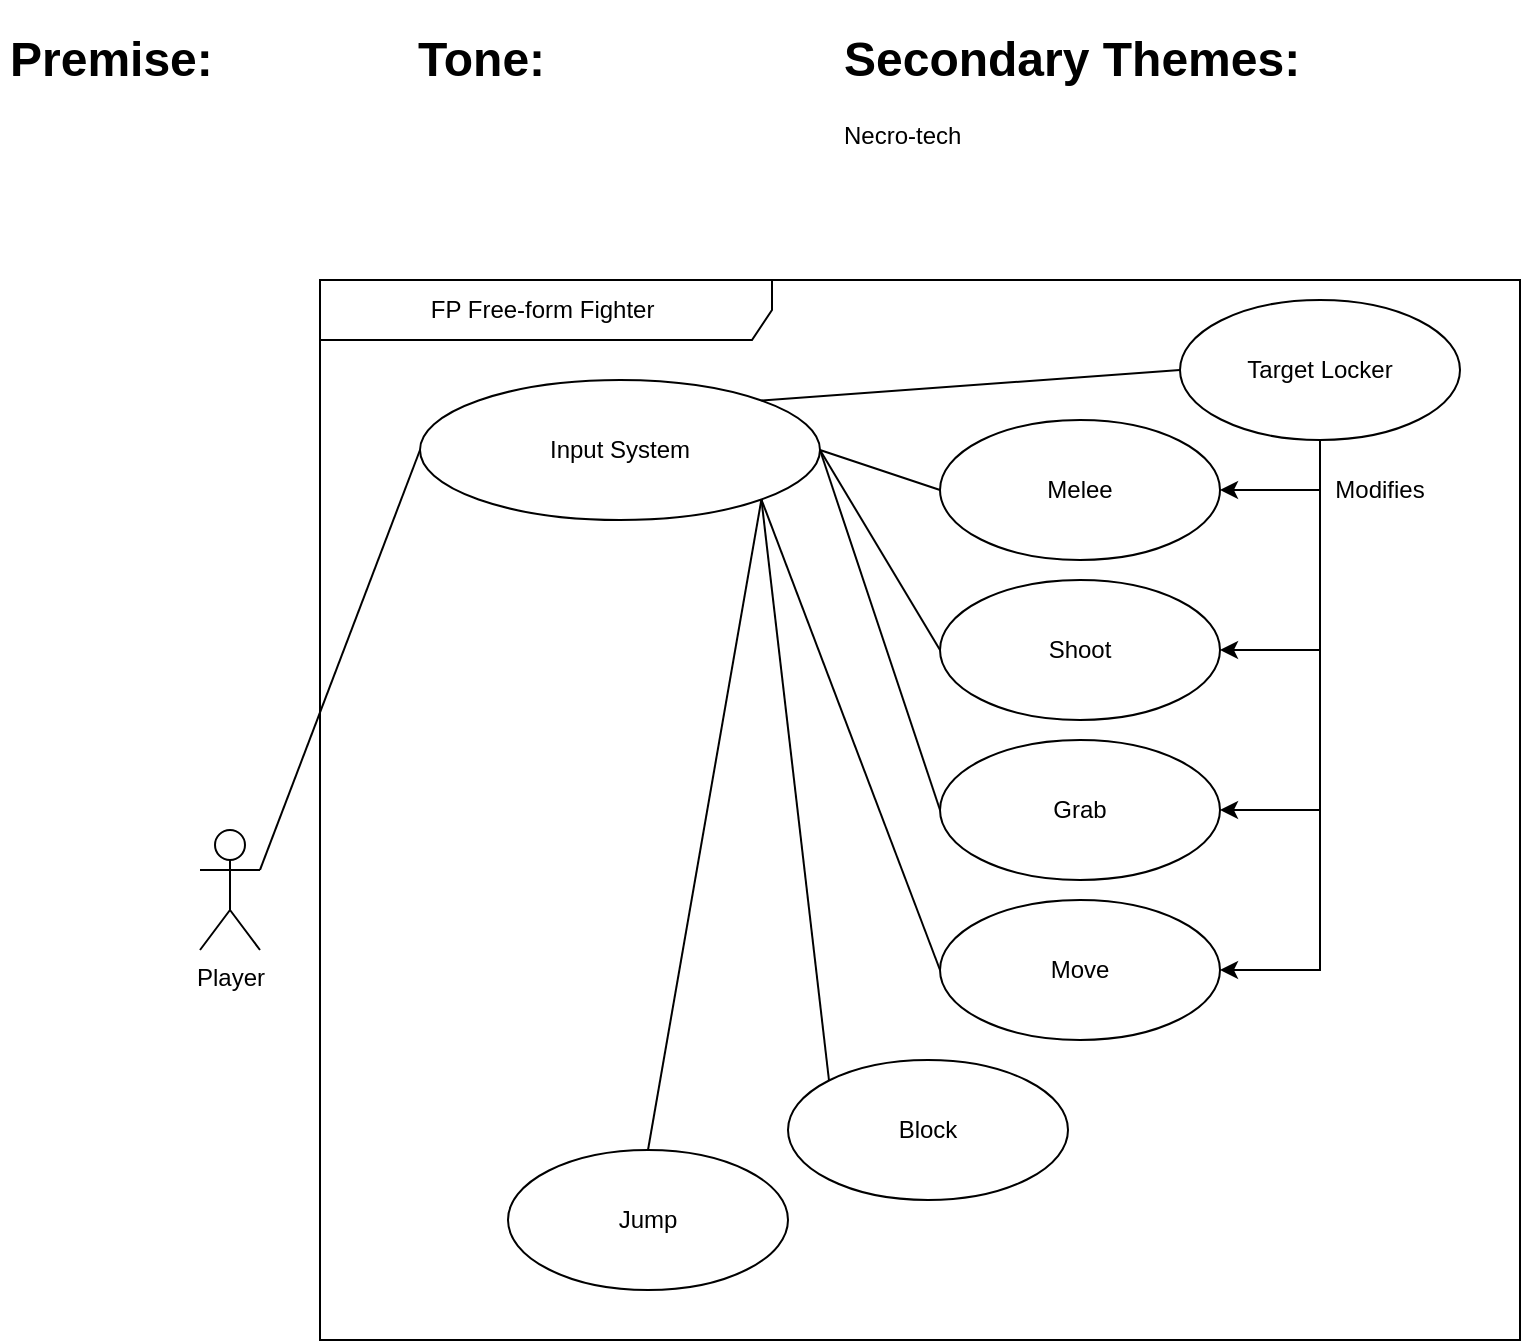<mxfile version="21.3.7" type="device" pages="9">
  <diagram id="C5RBs43oDa-KdzZeNtuy" name="High-Level">
    <mxGraphModel dx="1402" dy="844" grid="1" gridSize="10" guides="1" tooltips="1" connect="1" arrows="1" fold="1" page="1" pageScale="1" pageWidth="827" pageHeight="1169" math="0" shadow="0">
      <root>
        <mxCell id="WIyWlLk6GJQsqaUBKTNV-0" />
        <mxCell id="WIyWlLk6GJQsqaUBKTNV-1" parent="WIyWlLk6GJQsqaUBKTNV-0" />
        <mxCell id="rpnItabQTlVY_z70fAeC-1" style="rounded=0;orthogonalLoop=1;jettySize=auto;html=1;exitX=1;exitY=0.333;exitDx=0;exitDy=0;exitPerimeter=0;entryX=0;entryY=0.5;entryDx=0;entryDy=0;endArrow=none;endFill=0;" edge="1" parent="WIyWlLk6GJQsqaUBKTNV-1" source="IX3f4DRf88G8L1G4UwFi-0" target="rpnItabQTlVY_z70fAeC-0">
          <mxGeometry relative="1" as="geometry" />
        </mxCell>
        <mxCell id="IX3f4DRf88G8L1G4UwFi-0" value="Player" style="shape=umlActor;verticalLabelPosition=bottom;verticalAlign=top;html=1;" vertex="1" parent="WIyWlLk6GJQsqaUBKTNV-1">
          <mxGeometry x="120" y="425" width="30" height="60" as="geometry" />
        </mxCell>
        <mxCell id="IX3f4DRf88G8L1G4UwFi-1" value="Melee" style="ellipse;whiteSpace=wrap;html=1;" vertex="1" parent="WIyWlLk6GJQsqaUBKTNV-1">
          <mxGeometry x="490" y="220" width="140" height="70" as="geometry" />
        </mxCell>
        <mxCell id="IX3f4DRf88G8L1G4UwFi-2" value="Shoot" style="ellipse;whiteSpace=wrap;html=1;" vertex="1" parent="WIyWlLk6GJQsqaUBKTNV-1">
          <mxGeometry x="490" y="300" width="140" height="70" as="geometry" />
        </mxCell>
        <mxCell id="IX3f4DRf88G8L1G4UwFi-3" value="Grab" style="ellipse;whiteSpace=wrap;html=1;" vertex="1" parent="WIyWlLk6GJQsqaUBKTNV-1">
          <mxGeometry x="490" y="380" width="140" height="70" as="geometry" />
        </mxCell>
        <mxCell id="IX3f4DRf88G8L1G4UwFi-4" value="Block" style="ellipse;whiteSpace=wrap;html=1;" vertex="1" parent="WIyWlLk6GJQsqaUBKTNV-1">
          <mxGeometry x="414" y="540" width="140" height="70" as="geometry" />
        </mxCell>
        <mxCell id="IX3f4DRf88G8L1G4UwFi-5" value="Move" style="ellipse;whiteSpace=wrap;html=1;" vertex="1" parent="WIyWlLk6GJQsqaUBKTNV-1">
          <mxGeometry x="490" y="460" width="140" height="70" as="geometry" />
        </mxCell>
        <mxCell id="hDs8wehGNOHXCG7UrAyd-0" value="FP Free-form Fighter&amp;nbsp;" style="shape=umlFrame;whiteSpace=wrap;html=1;pointerEvents=0;width=226;height=30;" vertex="1" parent="WIyWlLk6GJQsqaUBKTNV-1">
          <mxGeometry x="180" y="150" width="600" height="530" as="geometry" />
        </mxCell>
        <mxCell id="dg_oJP-w-HCh0W3eousA-0" value="Jump" style="ellipse;whiteSpace=wrap;html=1;" vertex="1" parent="WIyWlLk6GJQsqaUBKTNV-1">
          <mxGeometry x="274" y="585" width="140" height="70" as="geometry" />
        </mxCell>
        <mxCell id="6rZDAkFXvizS4AKSMHf0-2" style="rounded=0;orthogonalLoop=1;jettySize=auto;html=1;entryX=1;entryY=1;entryDx=0;entryDy=0;endArrow=none;endFill=0;exitX=0.5;exitY=0;exitDx=0;exitDy=0;" edge="1" parent="WIyWlLk6GJQsqaUBKTNV-1" source="dg_oJP-w-HCh0W3eousA-0" target="rpnItabQTlVY_z70fAeC-0">
          <mxGeometry relative="1" as="geometry">
            <mxPoint x="170" y="470" as="sourcePoint" />
            <mxPoint x="550" y="310" as="targetPoint" />
          </mxGeometry>
        </mxCell>
        <mxCell id="6rZDAkFXvizS4AKSMHf0-3" style="rounded=0;orthogonalLoop=1;jettySize=auto;html=1;entryX=1;entryY=1;entryDx=0;entryDy=0;endArrow=none;endFill=0;exitX=0;exitY=0.5;exitDx=0;exitDy=0;" edge="1" parent="WIyWlLk6GJQsqaUBKTNV-1" source="IX3f4DRf88G8L1G4UwFi-5" target="rpnItabQTlVY_z70fAeC-0">
          <mxGeometry relative="1" as="geometry">
            <mxPoint x="484" y="542" as="sourcePoint" />
            <mxPoint x="550" y="310" as="targetPoint" />
          </mxGeometry>
        </mxCell>
        <mxCell id="6rZDAkFXvizS4AKSMHf0-7" style="rounded=0;orthogonalLoop=1;jettySize=auto;html=1;entryX=1;entryY=0.5;entryDx=0;entryDy=0;endArrow=none;endFill=0;exitX=0;exitY=0.5;exitDx=0;exitDy=0;" edge="1" parent="WIyWlLk6GJQsqaUBKTNV-1" source="IX3f4DRf88G8L1G4UwFi-1" target="rpnItabQTlVY_z70fAeC-0">
          <mxGeometry relative="1" as="geometry">
            <mxPoint x="510" y="252.5" as="sourcePoint" />
            <mxPoint x="550" y="310" as="targetPoint" />
          </mxGeometry>
        </mxCell>
        <mxCell id="6rZDAkFXvizS4AKSMHf0-8" style="rounded=0;orthogonalLoop=1;jettySize=auto;html=1;endArrow=none;endFill=0;exitX=0;exitY=0.5;exitDx=0;exitDy=0;entryX=1;entryY=0.5;entryDx=0;entryDy=0;" edge="1" parent="WIyWlLk6GJQsqaUBKTNV-1" source="IX3f4DRf88G8L1G4UwFi-2" target="rpnItabQTlVY_z70fAeC-0">
          <mxGeometry relative="1" as="geometry">
            <mxPoint x="510" y="300" as="sourcePoint" />
            <mxPoint x="590" y="360" as="targetPoint" />
          </mxGeometry>
        </mxCell>
        <mxCell id="6rZDAkFXvizS4AKSMHf0-9" style="rounded=0;orthogonalLoop=1;jettySize=auto;html=1;entryX=1;entryY=0.5;entryDx=0;entryDy=0;endArrow=none;endFill=0;exitX=0;exitY=0.5;exitDx=0;exitDy=0;" edge="1" parent="WIyWlLk6GJQsqaUBKTNV-1" source="IX3f4DRf88G8L1G4UwFi-3" target="rpnItabQTlVY_z70fAeC-0">
          <mxGeometry relative="1" as="geometry">
            <mxPoint x="500" y="360" as="sourcePoint" />
            <mxPoint x="550" y="310" as="targetPoint" />
          </mxGeometry>
        </mxCell>
        <mxCell id="6rZDAkFXvizS4AKSMHf0-11" style="rounded=0;orthogonalLoop=1;jettySize=auto;html=1;entryX=1;entryY=1;entryDx=0;entryDy=0;endArrow=none;endFill=0;exitX=0;exitY=0;exitDx=0;exitDy=0;" edge="1" parent="WIyWlLk6GJQsqaUBKTNV-1" source="IX3f4DRf88G8L1G4UwFi-4" target="rpnItabQTlVY_z70fAeC-0">
          <mxGeometry relative="1" as="geometry">
            <mxPoint x="520" y="440" as="sourcePoint" />
            <mxPoint x="550" y="310" as="targetPoint" />
          </mxGeometry>
        </mxCell>
        <mxCell id="rpnItabQTlVY_z70fAeC-0" value="Input System" style="ellipse;whiteSpace=wrap;html=1;" vertex="1" parent="WIyWlLk6GJQsqaUBKTNV-1">
          <mxGeometry x="230" y="200" width="200" height="70" as="geometry" />
        </mxCell>
        <mxCell id="RL5wOw1UebfIKSMWA4EX-21" style="edgeStyle=orthogonalEdgeStyle;rounded=0;orthogonalLoop=1;jettySize=auto;html=1;exitX=0.5;exitY=1;exitDx=0;exitDy=0;entryX=1;entryY=0.5;entryDx=0;entryDy=0;elbow=vertical;" edge="1" parent="WIyWlLk6GJQsqaUBKTNV-1" source="rpnItabQTlVY_z70fAeC-2" target="IX3f4DRf88G8L1G4UwFi-1">
          <mxGeometry relative="1" as="geometry" />
        </mxCell>
        <mxCell id="rpnItabQTlVY_z70fAeC-2" value="Target Locker" style="ellipse;whiteSpace=wrap;html=1;" vertex="1" parent="WIyWlLk6GJQsqaUBKTNV-1">
          <mxGeometry x="610" y="160" width="140" height="70" as="geometry" />
        </mxCell>
        <mxCell id="RL5wOw1UebfIKSMWA4EX-18" style="rounded=0;orthogonalLoop=1;jettySize=auto;html=1;entryX=0;entryY=0.5;entryDx=0;entryDy=0;endArrow=none;endFill=0;exitX=1;exitY=0;exitDx=0;exitDy=0;" edge="1" parent="WIyWlLk6GJQsqaUBKTNV-1" source="rpnItabQTlVY_z70fAeC-0" target="rpnItabQTlVY_z70fAeC-2">
          <mxGeometry relative="1" as="geometry">
            <mxPoint x="890" y="100" as="sourcePoint" />
            <mxPoint x="410" y="400" as="targetPoint" />
          </mxGeometry>
        </mxCell>
        <mxCell id="RL5wOw1UebfIKSMWA4EX-22" style="edgeStyle=orthogonalEdgeStyle;rounded=0;orthogonalLoop=1;jettySize=auto;html=1;exitX=0.5;exitY=1;exitDx=0;exitDy=0;entryX=1;entryY=0.5;entryDx=0;entryDy=0;elbow=vertical;" edge="1" parent="WIyWlLk6GJQsqaUBKTNV-1" source="rpnItabQTlVY_z70fAeC-2" target="IX3f4DRf88G8L1G4UwFi-2">
          <mxGeometry relative="1" as="geometry">
            <mxPoint x="950" y="230" as="sourcePoint" />
            <mxPoint x="640" y="265" as="targetPoint" />
          </mxGeometry>
        </mxCell>
        <mxCell id="RL5wOw1UebfIKSMWA4EX-23" style="edgeStyle=orthogonalEdgeStyle;rounded=0;orthogonalLoop=1;jettySize=auto;html=1;exitX=0.5;exitY=1;exitDx=0;exitDy=0;entryX=1;entryY=0.5;entryDx=0;entryDy=0;elbow=vertical;" edge="1" parent="WIyWlLk6GJQsqaUBKTNV-1" source="rpnItabQTlVY_z70fAeC-2" target="IX3f4DRf88G8L1G4UwFi-3">
          <mxGeometry relative="1" as="geometry">
            <mxPoint x="960" y="240" as="sourcePoint" />
            <mxPoint x="650" y="275" as="targetPoint" />
          </mxGeometry>
        </mxCell>
        <mxCell id="RL5wOw1UebfIKSMWA4EX-24" style="edgeStyle=orthogonalEdgeStyle;rounded=0;orthogonalLoop=1;jettySize=auto;html=1;exitX=0.5;exitY=1;exitDx=0;exitDy=0;entryX=1;entryY=0.5;entryDx=0;entryDy=0;elbow=vertical;" edge="1" parent="WIyWlLk6GJQsqaUBKTNV-1" source="rpnItabQTlVY_z70fAeC-2" target="IX3f4DRf88G8L1G4UwFi-5">
          <mxGeometry relative="1" as="geometry">
            <mxPoint x="970" y="250" as="sourcePoint" />
            <mxPoint x="660" y="285" as="targetPoint" />
          </mxGeometry>
        </mxCell>
        <mxCell id="RL5wOw1UebfIKSMWA4EX-25" value="Modifies" style="text;html=1;strokeColor=none;fillColor=none;align=center;verticalAlign=middle;whiteSpace=wrap;rounded=0;" vertex="1" parent="WIyWlLk6GJQsqaUBKTNV-1">
          <mxGeometry x="680" y="240" width="60" height="30" as="geometry" />
        </mxCell>
        <mxCell id="5AXXc0eknUTFpyGmdkh1-1" value="&lt;h1&gt;Premise:&lt;/h1&gt;&lt;p&gt;&lt;br&gt;&lt;/p&gt;" style="text;html=1;strokeColor=none;fillColor=none;spacing=5;spacingTop=-20;whiteSpace=wrap;overflow=hidden;rounded=0;" vertex="1" parent="WIyWlLk6GJQsqaUBKTNV-1">
          <mxGeometry x="20" y="20" width="190" height="120" as="geometry" />
        </mxCell>
        <mxCell id="5AXXc0eknUTFpyGmdkh1-2" value="&lt;h1&gt;Tone:&lt;/h1&gt;&lt;p&gt;&lt;br&gt;&lt;/p&gt;" style="text;html=1;strokeColor=none;fillColor=none;spacing=5;spacingTop=-20;whiteSpace=wrap;overflow=hidden;rounded=0;" vertex="1" parent="WIyWlLk6GJQsqaUBKTNV-1">
          <mxGeometry x="224" y="20" width="190" height="120" as="geometry" />
        </mxCell>
        <mxCell id="5AXXc0eknUTFpyGmdkh1-3" value="&lt;h1&gt;Secondary Themes:&lt;/h1&gt;&lt;p&gt;Necro-tech&lt;/p&gt;" style="text;html=1;strokeColor=none;fillColor=none;spacing=5;spacingTop=-20;whiteSpace=wrap;overflow=hidden;rounded=0;" vertex="1" parent="WIyWlLk6GJQsqaUBKTNV-1">
          <mxGeometry x="437" y="20" width="246" height="120" as="geometry" />
        </mxCell>
      </root>
    </mxGraphModel>
  </diagram>
  <diagram id="l2VU3VgrWBx8SQiZk_4w" name="Melee">
    <mxGraphModel dx="1402" dy="844" grid="1" gridSize="10" guides="1" tooltips="1" connect="1" arrows="1" fold="1" page="1" pageScale="1" pageWidth="850" pageHeight="1100" math="0" shadow="0">
      <root>
        <mxCell id="0" />
        <mxCell id="1" parent="0" />
        <mxCell id="Jf2jwfFHurTTIkJ0rN-w-1" value="Melee System" style="ellipse;whiteSpace=wrap;html=1;" vertex="1" parent="1">
          <mxGeometry x="298" y="390" width="255" height="70" as="geometry" />
        </mxCell>
      </root>
    </mxGraphModel>
  </diagram>
  <diagram id="nBcteRkV5aBzn8nG3qrY" name="Shoot">
    <mxGraphModel dx="1402" dy="844" grid="1" gridSize="10" guides="1" tooltips="1" connect="1" arrows="1" fold="1" page="1" pageScale="1" pageWidth="850" pageHeight="1100" math="0" shadow="0">
      <root>
        <mxCell id="0" />
        <mxCell id="1" parent="0" />
        <mxCell id="uNocxC7chGYsRhZoeeji-1" value="Shoot System" style="ellipse;whiteSpace=wrap;html=1;" vertex="1" parent="1">
          <mxGeometry x="298" y="390" width="255" height="70" as="geometry" />
        </mxCell>
      </root>
    </mxGraphModel>
  </diagram>
  <diagram id="hIGDdn4aoKnNiW50fcTE" name="Block">
    <mxGraphModel dx="1402" dy="844" grid="1" gridSize="10" guides="1" tooltips="1" connect="1" arrows="1" fold="1" page="1" pageScale="1" pageWidth="850" pageHeight="1100" math="0" shadow="0">
      <root>
        <mxCell id="0" />
        <mxCell id="1" parent="0" />
        <mxCell id="l7wKa1PPJ6Zza58xNeTr-1" value="Block System" style="ellipse;whiteSpace=wrap;html=1;" vertex="1" parent="1">
          <mxGeometry x="298" y="430" width="255" height="70" as="geometry" />
        </mxCell>
      </root>
    </mxGraphModel>
  </diagram>
  <diagram id="yFwN5zs5nCY1UBVishqe" name="Move">
    <mxGraphModel dx="1402" dy="844" grid="1" gridSize="10" guides="1" tooltips="1" connect="1" arrows="1" fold="1" page="1" pageScale="1" pageWidth="850" pageHeight="1100" math="0" shadow="0">
      <root>
        <mxCell id="0" />
        <mxCell id="1" parent="0" />
        <mxCell id="Gr1wQxf8qvmbmCCyabIR-1" value="Move System" style="ellipse;whiteSpace=wrap;html=1;" vertex="1" parent="1">
          <mxGeometry x="298" y="440" width="255" height="70" as="geometry" />
        </mxCell>
      </root>
    </mxGraphModel>
  </diagram>
  <diagram id="IEBTZ7dTOaXCTG3PZfsI" name="Grab">
    <mxGraphModel dx="1402" dy="844" grid="1" gridSize="10" guides="1" tooltips="1" connect="1" arrows="1" fold="1" page="1" pageScale="1" pageWidth="850" pageHeight="1100" math="0" shadow="0">
      <root>
        <mxCell id="0" />
        <mxCell id="1" parent="0" />
        <mxCell id="Q7VK1kOXFGnRu_4mar7l-1" value="Grab System" style="ellipse;whiteSpace=wrap;html=1;" vertex="1" parent="1">
          <mxGeometry x="298" y="440" width="255" height="70" as="geometry" />
        </mxCell>
      </root>
    </mxGraphModel>
  </diagram>
  <diagram id="X2fsbJJ-kdSsY2FvonMd" name="Jump">
    <mxGraphModel dx="1402" dy="844" grid="1" gridSize="10" guides="1" tooltips="1" connect="1" arrows="1" fold="1" page="1" pageScale="1" pageWidth="850" pageHeight="1100" math="0" shadow="0">
      <root>
        <mxCell id="0" />
        <mxCell id="1" parent="0" />
        <mxCell id="_8aDVWLOHvB2nLo-rSqP-1" value="Jump System" style="ellipse;whiteSpace=wrap;html=1;" vertex="1" parent="1">
          <mxGeometry x="298" y="420" width="255" height="70" as="geometry" />
        </mxCell>
      </root>
    </mxGraphModel>
  </diagram>
  <diagram id="qTAqHBkXO9cD-tyVBXle" name="Target Locker">
    <mxGraphModel dx="1402" dy="844" grid="1" gridSize="10" guides="1" tooltips="1" connect="1" arrows="1" fold="1" page="1" pageScale="1" pageWidth="850" pageHeight="1100" math="0" shadow="0">
      <root>
        <mxCell id="0" />
        <mxCell id="1" parent="0" />
        <mxCell id="kKeuHIkVD6iyCX2zLCvf-1" value="Target Locker" style="ellipse;whiteSpace=wrap;html=1;" vertex="1" parent="1">
          <mxGeometry x="298" y="420" width="255" height="70" as="geometry" />
        </mxCell>
      </root>
    </mxGraphModel>
  </diagram>
  <diagram id="RlG5LuLr0H4yi9hm5_zB" name="Component Diagram">
    <mxGraphModel dx="2003" dy="1206" grid="1" gridSize="10" guides="1" tooltips="1" connect="1" arrows="1" fold="1" page="1" pageScale="1" pageWidth="850" pageHeight="1100" math="0" shadow="0">
      <root>
        <mxCell id="0" />
        <mxCell id="1" parent="0" />
        <mxCell id="MS1QTZCXjLs_AjFwBkb5-1" value="«User-Defined»&lt;br&gt;&lt;b&gt;Plane Locker&lt;/b&gt;" style="html=1;dropTarget=0;whiteSpace=wrap;" vertex="1" parent="1">
          <mxGeometry x="320" y="520" width="180" height="90" as="geometry" />
        </mxCell>
        <mxCell id="MS1QTZCXjLs_AjFwBkb5-2" value="" style="shape=module;jettyWidth=8;jettyHeight=4;" vertex="1" parent="MS1QTZCXjLs_AjFwBkb5-1">
          <mxGeometry x="1" width="20" height="20" relative="1" as="geometry">
            <mxPoint x="-27" y="7" as="offset" />
          </mxGeometry>
        </mxCell>
        <mxCell id="MS1QTZCXjLs_AjFwBkb5-3" value="«Unity»&lt;br&gt;&lt;b&gt;Input System&lt;/b&gt;" style="html=1;dropTarget=0;whiteSpace=wrap;" vertex="1" parent="1">
          <mxGeometry x="50" y="390" width="180" height="90" as="geometry" />
        </mxCell>
        <mxCell id="MS1QTZCXjLs_AjFwBkb5-4" value="" style="shape=module;jettyWidth=8;jettyHeight=4;" vertex="1" parent="MS1QTZCXjLs_AjFwBkb5-3">
          <mxGeometry x="1" width="20" height="20" relative="1" as="geometry">
            <mxPoint x="-27" y="7" as="offset" />
          </mxGeometry>
        </mxCell>
        <mxCell id="MS1QTZCXjLs_AjFwBkb5-5" style="rounded=0;orthogonalLoop=1;jettySize=auto;html=1;entryX=0;entryY=0.5;entryDx=0;entryDy=0;endArrow=none;endFill=0;exitX=1;exitY=0.75;exitDx=0;exitDy=0;" edge="1" parent="1" source="MS1QTZCXjLs_AjFwBkb5-9" target="MS1QTZCXjLs_AjFwBkb5-1">
          <mxGeometry relative="1" as="geometry">
            <mxPoint x="-270" y="700" as="sourcePoint" />
            <mxPoint x="-76" y="785" as="targetPoint" />
          </mxGeometry>
        </mxCell>
        <mxCell id="MS1QTZCXjLs_AjFwBkb5-6" value="«Unity &amp;amp; Assets»&lt;br&gt;&lt;b&gt;Animation Player&lt;/b&gt;" style="html=1;dropTarget=0;whiteSpace=wrap;" vertex="1" parent="1">
          <mxGeometry x="320" y="410" width="180" height="90" as="geometry" />
        </mxCell>
        <mxCell id="MS1QTZCXjLs_AjFwBkb5-7" value="" style="shape=module;jettyWidth=8;jettyHeight=4;" vertex="1" parent="MS1QTZCXjLs_AjFwBkb5-6">
          <mxGeometry x="1" width="20" height="20" relative="1" as="geometry">
            <mxPoint x="-27" y="7" as="offset" />
          </mxGeometry>
        </mxCell>
        <mxCell id="MS1QTZCXjLs_AjFwBkb5-8" style="rounded=0;orthogonalLoop=1;jettySize=auto;html=1;entryX=0;entryY=0.5;entryDx=0;entryDy=0;endArrow=none;endFill=0;exitX=1;exitY=0.25;exitDx=0;exitDy=0;" edge="1" parent="1" source="MS1QTZCXjLs_AjFwBkb5-9" target="MS1QTZCXjLs_AjFwBkb5-6">
          <mxGeometry relative="1" as="geometry">
            <mxPoint x="-260" y="710" as="sourcePoint" />
            <mxPoint x="-66" y="795" as="targetPoint" />
          </mxGeometry>
        </mxCell>
        <mxCell id="MS1QTZCXjLs_AjFwBkb5-9" value="«User-defined»&lt;br&gt;&lt;b&gt;Game Logic&lt;/b&gt;" style="html=1;dropTarget=0;whiteSpace=wrap;" vertex="1" parent="1">
          <mxGeometry x="50" y="620" width="180" height="90" as="geometry" />
        </mxCell>
        <mxCell id="MS1QTZCXjLs_AjFwBkb5-10" value="" style="shape=module;jettyWidth=8;jettyHeight=4;" vertex="1" parent="MS1QTZCXjLs_AjFwBkb5-9">
          <mxGeometry x="1" width="20" height="20" relative="1" as="geometry">
            <mxPoint x="-27" y="7" as="offset" />
          </mxGeometry>
        </mxCell>
        <mxCell id="MS1QTZCXjLs_AjFwBkb5-11" style="rounded=0;orthogonalLoop=1;jettySize=auto;html=1;entryX=0.5;entryY=0;entryDx=0;entryDy=0;endArrow=none;endFill=0;exitX=0.5;exitY=1;exitDx=0;exitDy=0;" edge="1" parent="1" source="MS1QTZCXjLs_AjFwBkb5-3" target="MS1QTZCXjLs_AjFwBkb5-9">
          <mxGeometry relative="1" as="geometry">
            <mxPoint x="-250" y="720" as="sourcePoint" />
            <mxPoint x="-56" y="805" as="targetPoint" />
          </mxGeometry>
        </mxCell>
        <mxCell id="MS1QTZCXjLs_AjFwBkb5-12" value="«Asset»&lt;br&gt;&lt;b&gt;Player Character&lt;/b&gt;" style="html=1;dropTarget=0;whiteSpace=wrap;" vertex="1" parent="1">
          <mxGeometry x="600" y="550" width="180" height="90" as="geometry" />
        </mxCell>
        <mxCell id="MS1QTZCXjLs_AjFwBkb5-13" value="" style="shape=module;jettyWidth=8;jettyHeight=4;" vertex="1" parent="MS1QTZCXjLs_AjFwBkb5-12">
          <mxGeometry x="1" width="20" height="20" relative="1" as="geometry">
            <mxPoint x="-27" y="7" as="offset" />
          </mxGeometry>
        </mxCell>
        <mxCell id="MS1QTZCXjLs_AjFwBkb5-14" style="rounded=0;orthogonalLoop=1;jettySize=auto;html=1;entryX=0;entryY=0.25;entryDx=0;entryDy=0;endArrow=none;endFill=0;exitX=1;exitY=0.5;exitDx=0;exitDy=0;" edge="1" parent="1" source="MS1QTZCXjLs_AjFwBkb5-6" target="MS1QTZCXjLs_AjFwBkb5-12">
          <mxGeometry relative="1" as="geometry">
            <mxPoint x="-240" y="730" as="sourcePoint" />
            <mxPoint x="-46" y="815" as="targetPoint" />
          </mxGeometry>
        </mxCell>
        <mxCell id="MS1QTZCXjLs_AjFwBkb5-15" style="rounded=0;orthogonalLoop=1;jettySize=auto;html=1;entryX=0;entryY=0.75;entryDx=0;entryDy=0;endArrow=none;endFill=0;exitX=1;exitY=0.5;exitDx=0;exitDy=0;" edge="1" parent="1" source="MS1QTZCXjLs_AjFwBkb5-1" target="MS1QTZCXjLs_AjFwBkb5-12">
          <mxGeometry relative="1" as="geometry">
            <mxPoint x="540" y="660" as="sourcePoint" />
            <mxPoint x="734" y="745" as="targetPoint" />
          </mxGeometry>
        </mxCell>
        <mxCell id="MS1QTZCXjLs_AjFwBkb5-16" value="Hitboxes" style="shape=module;align=left;spacingLeft=20;align=center;verticalAlign=top;whiteSpace=wrap;html=1;" vertex="1" parent="1">
          <mxGeometry x="590" y="660" width="100" height="50" as="geometry" />
        </mxCell>
        <mxCell id="MS1QTZCXjLs_AjFwBkb5-17" style="rounded=0;orthogonalLoop=1;jettySize=auto;html=1;entryX=0.5;entryY=0;entryDx=0;entryDy=0;endArrow=none;endFill=0;exitX=0.25;exitY=1;exitDx=0;exitDy=0;" edge="1" parent="1" source="MS1QTZCXjLs_AjFwBkb5-12" target="MS1QTZCXjLs_AjFwBkb5-16">
          <mxGeometry relative="1" as="geometry">
            <mxPoint x="-220" y="750" as="sourcePoint" />
            <mxPoint x="-26" y="835" as="targetPoint" />
          </mxGeometry>
        </mxCell>
        <mxCell id="MS1QTZCXjLs_AjFwBkb5-18" style="rounded=0;orthogonalLoop=1;jettySize=auto;html=1;entryX=0;entryY=0;entryDx=0;entryDy=15;endArrow=none;endFill=0;exitX=1;exitY=1;exitDx=0;exitDy=0;entryPerimeter=0;" edge="1" parent="1" source="MS1QTZCXjLs_AjFwBkb5-9" target="MS1QTZCXjLs_AjFwBkb5-16">
          <mxGeometry relative="1" as="geometry">
            <mxPoint x="-210" y="760" as="sourcePoint" />
            <mxPoint x="-16" y="845" as="targetPoint" />
          </mxGeometry>
        </mxCell>
      </root>
    </mxGraphModel>
  </diagram>
</mxfile>
